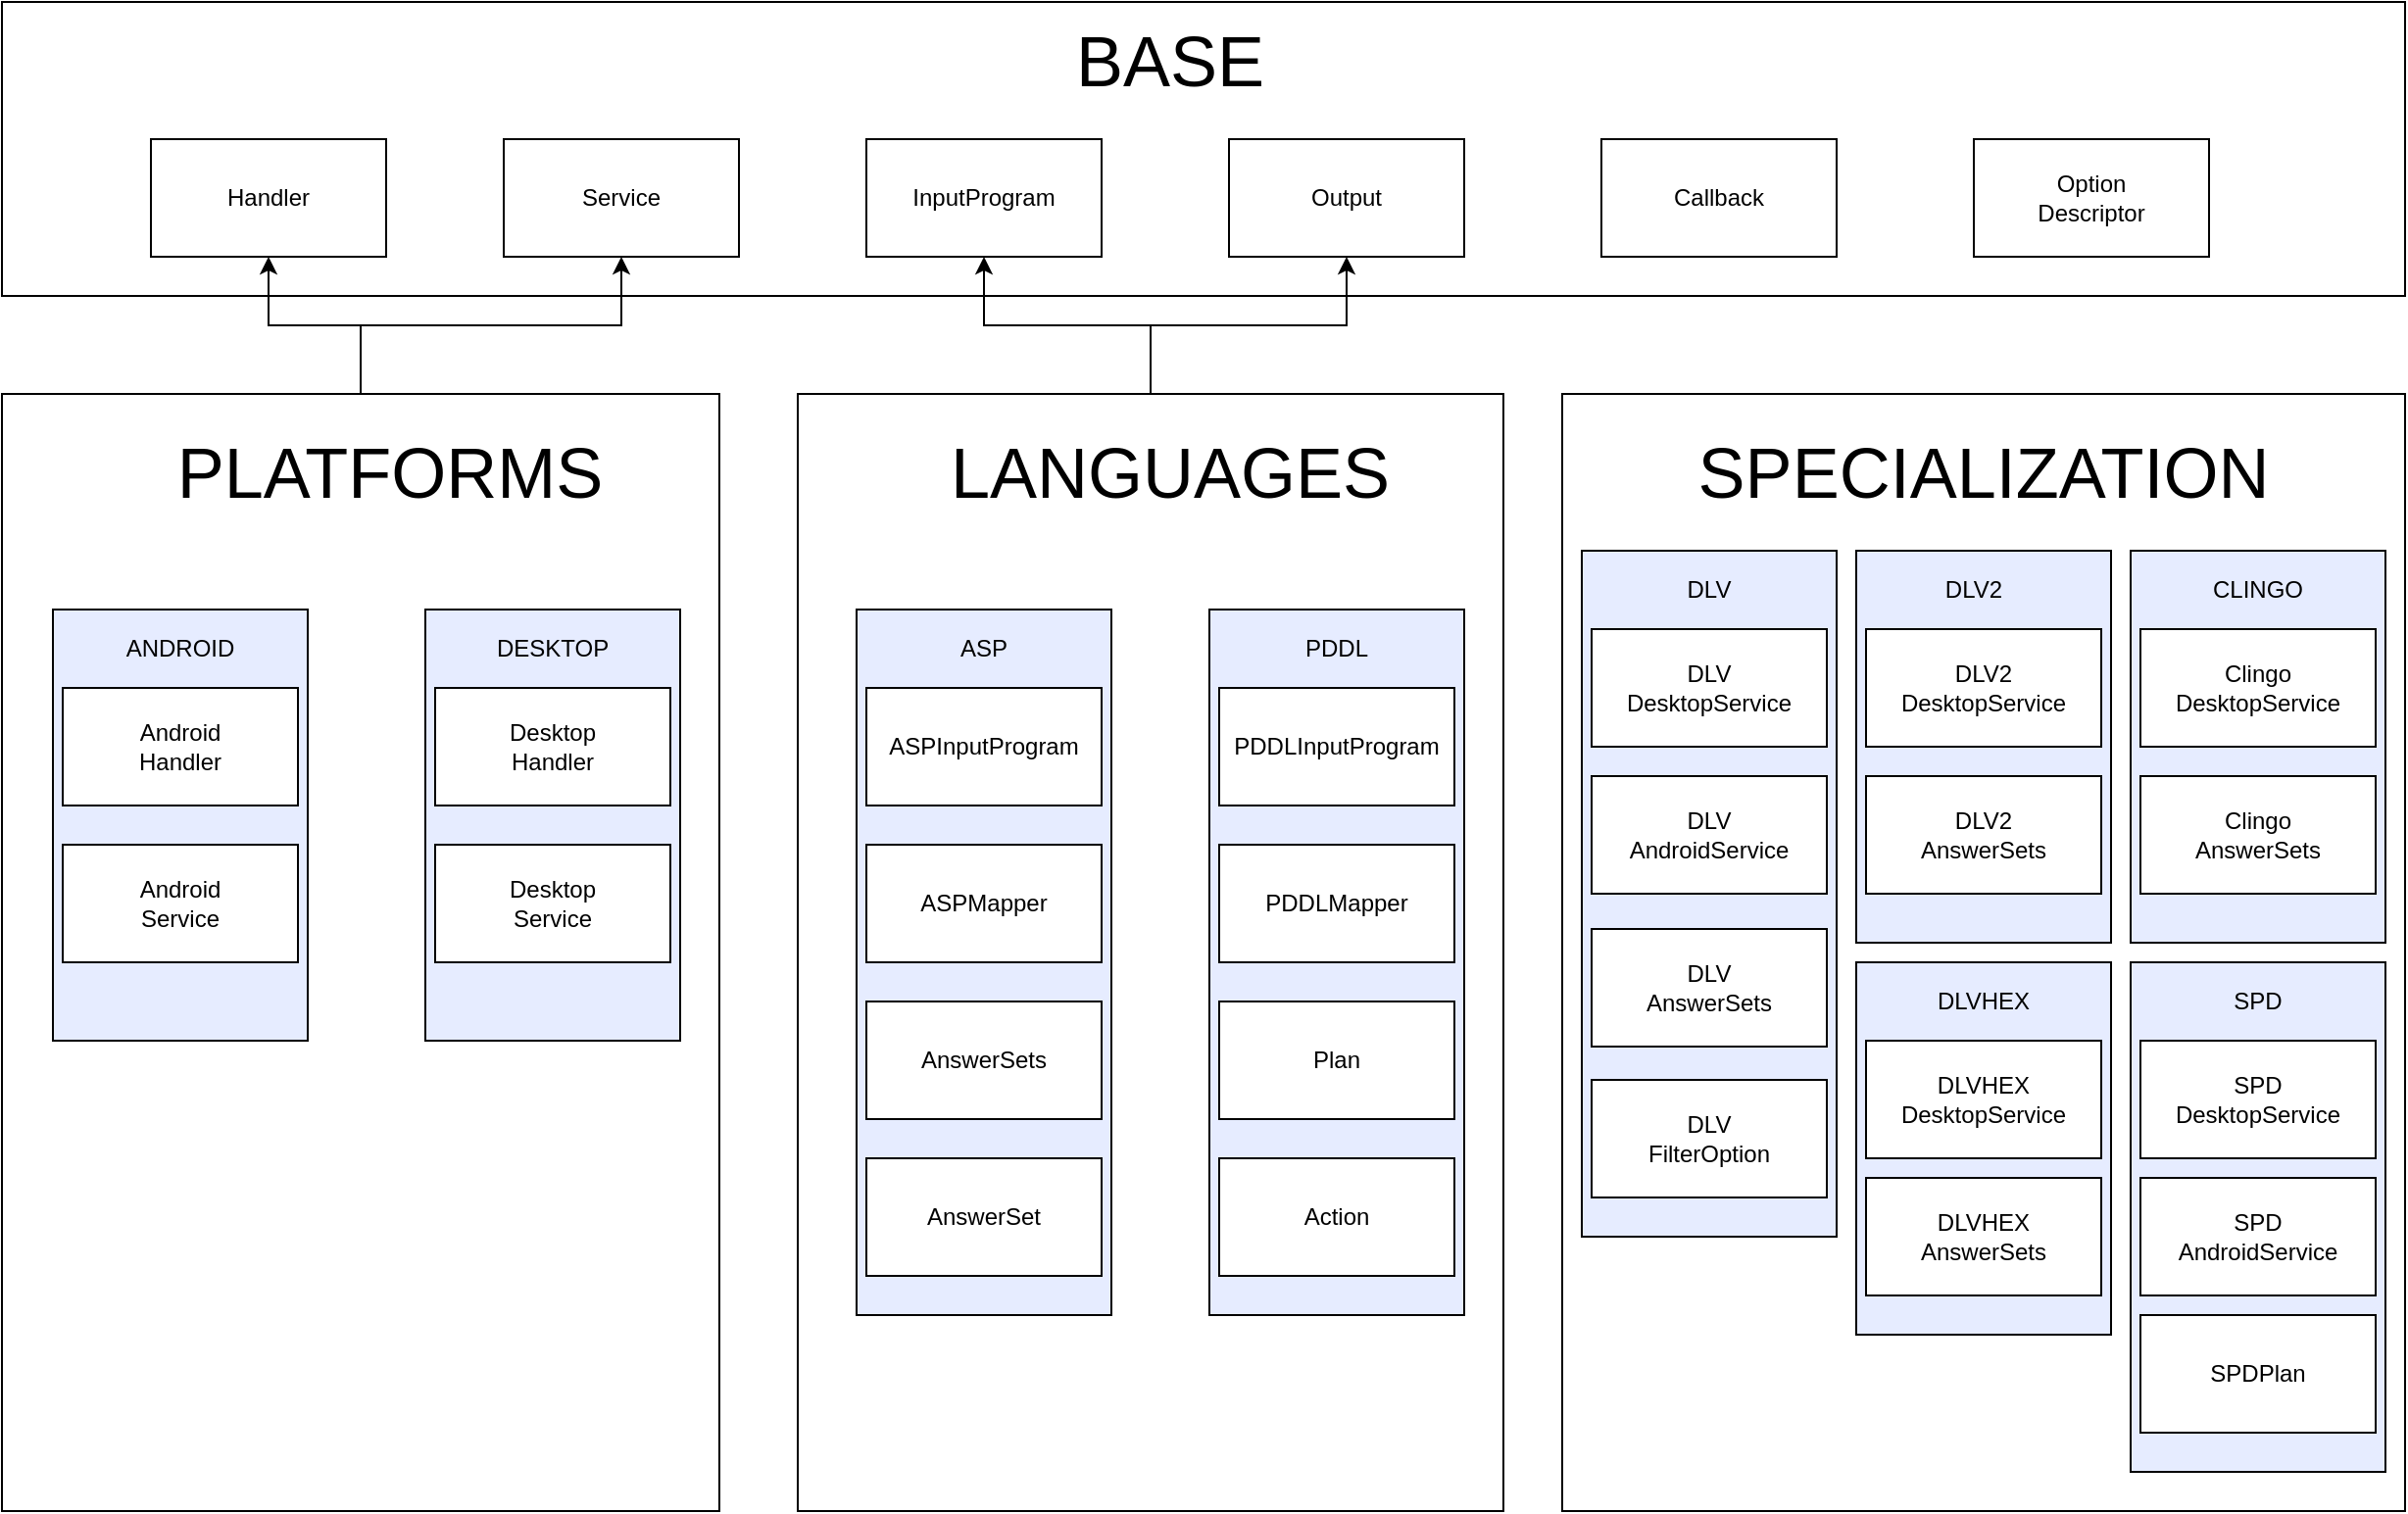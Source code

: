 <mxfile version="13.3.9" type="device"><diagram id="Fj9x7O_CkZr_U7ihlCWw" name="Page-1"><mxGraphModel dx="2612" dy="900" grid="1" gridSize="10" guides="1" tooltips="1" connect="1" arrows="1" fold="1" page="1" pageScale="1" pageWidth="827" pageHeight="1169" math="0" shadow="0"><root><mxCell id="0"/><mxCell id="1" parent="0"/><mxCell id="EeC9ZIgdTXUM18OhbxAr-7" value="" style="rounded=0;whiteSpace=wrap;html=1;" vertex="1" parent="1"><mxGeometry x="284" y="60" width="1226" height="150" as="geometry"/></mxCell><mxCell id="EeC9ZIgdTXUM18OhbxAr-1" value="Handler" style="rounded=0;whiteSpace=wrap;html=1;" vertex="1" parent="1"><mxGeometry x="360" y="130" width="120" height="60" as="geometry"/></mxCell><mxCell id="EeC9ZIgdTXUM18OhbxAr-2" value="Service" style="rounded=0;whiteSpace=wrap;html=1;" vertex="1" parent="1"><mxGeometry x="540" y="130" width="120" height="60" as="geometry"/></mxCell><mxCell id="EeC9ZIgdTXUM18OhbxAr-3" value="Output" style="rounded=0;whiteSpace=wrap;html=1;" vertex="1" parent="1"><mxGeometry x="910" y="130" width="120" height="60" as="geometry"/></mxCell><mxCell id="EeC9ZIgdTXUM18OhbxAr-4" value="InputProgram" style="rounded=0;whiteSpace=wrap;html=1;" vertex="1" parent="1"><mxGeometry x="725" y="130" width="120" height="60" as="geometry"/></mxCell><mxCell id="EeC9ZIgdTXUM18OhbxAr-6" value="&lt;div&gt;Option&lt;/div&gt;&lt;div&gt;Descriptor&lt;br&gt;&lt;/div&gt;" style="rounded=0;whiteSpace=wrap;html=1;" vertex="1" parent="1"><mxGeometry x="1290" y="130" width="120" height="60" as="geometry"/></mxCell><mxCell id="EeC9ZIgdTXUM18OhbxAr-60" style="edgeStyle=orthogonalEdgeStyle;rounded=0;orthogonalLoop=1;jettySize=auto;html=1;entryX=0.5;entryY=1;entryDx=0;entryDy=0;" edge="1" parent="1" source="EeC9ZIgdTXUM18OhbxAr-8" target="EeC9ZIgdTXUM18OhbxAr-1"><mxGeometry relative="1" as="geometry"/></mxCell><mxCell id="EeC9ZIgdTXUM18OhbxAr-61" style="edgeStyle=orthogonalEdgeStyle;rounded=0;orthogonalLoop=1;jettySize=auto;html=1;entryX=0.5;entryY=1;entryDx=0;entryDy=0;" edge="1" parent="1" source="EeC9ZIgdTXUM18OhbxAr-8" target="EeC9ZIgdTXUM18OhbxAr-2"><mxGeometry relative="1" as="geometry"/></mxCell><mxCell id="EeC9ZIgdTXUM18OhbxAr-8" value="" style="rounded=0;whiteSpace=wrap;html=1;" vertex="1" parent="1"><mxGeometry x="284" y="260" width="366" height="570" as="geometry"/></mxCell><mxCell id="EeC9ZIgdTXUM18OhbxAr-9" value="" style="rounded=0;whiteSpace=wrap;html=1;fillColor=#E6ECFF;" vertex="1" parent="1"><mxGeometry x="310" y="370" width="130" height="220" as="geometry"/></mxCell><mxCell id="EeC9ZIgdTXUM18OhbxAr-10" value="" style="rounded=0;whiteSpace=wrap;html=1;fillColor=#E6ECFF;" vertex="1" parent="1"><mxGeometry x="500" y="370" width="130" height="220" as="geometry"/></mxCell><mxCell id="EeC9ZIgdTXUM18OhbxAr-11" value="&lt;font style=&quot;font-size: 36px&quot;&gt;PLATFORM&lt;/font&gt;&lt;font style=&quot;font-size: 36px&quot;&gt;S&lt;/font&gt;" style="text;html=1;strokeColor=none;fillColor=none;align=center;verticalAlign=middle;whiteSpace=wrap;rounded=0;" vertex="1" parent="1"><mxGeometry x="352" y="290" width="260" height="20" as="geometry"/></mxCell><mxCell id="EeC9ZIgdTXUM18OhbxAr-12" value="&lt;font style=&quot;font-size: 36px&quot;&gt;BASE&lt;/font&gt;" style="text;html=1;strokeColor=none;fillColor=none;align=center;verticalAlign=middle;whiteSpace=wrap;rounded=0;" vertex="1" parent="1"><mxGeometry x="750" y="80" width="260" height="20" as="geometry"/></mxCell><mxCell id="EeC9ZIgdTXUM18OhbxAr-13" value="&lt;div&gt;Android&lt;/div&gt;&lt;div&gt;Handler&lt;br&gt;&lt;/div&gt;" style="rounded=0;whiteSpace=wrap;html=1;fillColor=#FFFFFF;" vertex="1" parent="1"><mxGeometry x="315" y="410" width="120" height="60" as="geometry"/></mxCell><mxCell id="EeC9ZIgdTXUM18OhbxAr-14" value="&lt;div&gt;Android&lt;/div&gt;&lt;div&gt;Service&lt;br&gt;&lt;/div&gt;" style="rounded=0;whiteSpace=wrap;html=1;fillColor=#FFFFFF;" vertex="1" parent="1"><mxGeometry x="315" y="490" width="120" height="60" as="geometry"/></mxCell><mxCell id="EeC9ZIgdTXUM18OhbxAr-15" value="&lt;div&gt;Desktop&lt;/div&gt;&lt;div&gt;Handler&lt;br&gt;&lt;/div&gt;" style="rounded=0;whiteSpace=wrap;html=1;fillColor=#FFFFFF;" vertex="1" parent="1"><mxGeometry x="505" y="410" width="120" height="60" as="geometry"/></mxCell><mxCell id="EeC9ZIgdTXUM18OhbxAr-16" value="&lt;div&gt;Desktop&lt;/div&gt;&lt;div&gt;Service&lt;br&gt;&lt;/div&gt;" style="rounded=0;whiteSpace=wrap;html=1;fillColor=#FFFFFF;" vertex="1" parent="1"><mxGeometry x="505" y="490" width="120" height="60" as="geometry"/></mxCell><mxCell id="EeC9ZIgdTXUM18OhbxAr-17" value="ANDROID" style="text;html=1;strokeColor=none;fillColor=none;align=center;verticalAlign=middle;whiteSpace=wrap;rounded=0;" vertex="1" parent="1"><mxGeometry x="355" y="380" width="40" height="20" as="geometry"/></mxCell><mxCell id="EeC9ZIgdTXUM18OhbxAr-18" value="DESKTOP" style="text;html=1;strokeColor=none;fillColor=none;align=center;verticalAlign=middle;whiteSpace=wrap;rounded=0;" vertex="1" parent="1"><mxGeometry x="545" y="380" width="40" height="20" as="geometry"/></mxCell><mxCell id="EeC9ZIgdTXUM18OhbxAr-62" style="edgeStyle=orthogonalEdgeStyle;rounded=0;orthogonalLoop=1;jettySize=auto;html=1;entryX=0.5;entryY=1;entryDx=0;entryDy=0;" edge="1" parent="1" source="EeC9ZIgdTXUM18OhbxAr-19" target="EeC9ZIgdTXUM18OhbxAr-4"><mxGeometry relative="1" as="geometry"/></mxCell><mxCell id="EeC9ZIgdTXUM18OhbxAr-63" style="edgeStyle=orthogonalEdgeStyle;rounded=0;orthogonalLoop=1;jettySize=auto;html=1;entryX=0.5;entryY=1;entryDx=0;entryDy=0;" edge="1" parent="1" source="EeC9ZIgdTXUM18OhbxAr-19" target="EeC9ZIgdTXUM18OhbxAr-3"><mxGeometry relative="1" as="geometry"/></mxCell><mxCell id="EeC9ZIgdTXUM18OhbxAr-19" value="" style="rounded=0;whiteSpace=wrap;html=1;fillColor=#FFFFFF;" vertex="1" parent="1"><mxGeometry x="690" y="260" width="360" height="570" as="geometry"/></mxCell><mxCell id="EeC9ZIgdTXUM18OhbxAr-20" value="&lt;font style=&quot;font-size: 36px&quot;&gt;LANGUAGES&lt;/font&gt;" style="text;html=1;strokeColor=none;fillColor=none;align=center;verticalAlign=middle;whiteSpace=wrap;rounded=0;" vertex="1" parent="1"><mxGeometry x="750" y="290" width="260" height="20" as="geometry"/></mxCell><mxCell id="EeC9ZIgdTXUM18OhbxAr-21" value="" style="rounded=0;whiteSpace=wrap;html=1;fillColor=#E6ECFF;" vertex="1" parent="1"><mxGeometry x="720" y="370" width="130" height="360" as="geometry"/></mxCell><mxCell id="EeC9ZIgdTXUM18OhbxAr-22" value="" style="rounded=0;whiteSpace=wrap;html=1;fillColor=#E6ECFF;" vertex="1" parent="1"><mxGeometry x="900" y="370" width="130" height="360" as="geometry"/></mxCell><mxCell id="EeC9ZIgdTXUM18OhbxAr-23" value="ASP" style="text;html=1;strokeColor=none;fillColor=none;align=center;verticalAlign=middle;whiteSpace=wrap;rounded=0;" vertex="1" parent="1"><mxGeometry x="765" y="380" width="40" height="20" as="geometry"/></mxCell><mxCell id="EeC9ZIgdTXUM18OhbxAr-25" value="ASPInputProgram" style="rounded=0;whiteSpace=wrap;html=1;fillColor=#FFFFFF;" vertex="1" parent="1"><mxGeometry x="725" y="410" width="120" height="60" as="geometry"/></mxCell><mxCell id="EeC9ZIgdTXUM18OhbxAr-26" value="ASPMapper" style="rounded=0;whiteSpace=wrap;html=1;fillColor=#FFFFFF;" vertex="1" parent="1"><mxGeometry x="725" y="490" width="120" height="60" as="geometry"/></mxCell><mxCell id="EeC9ZIgdTXUM18OhbxAr-27" value="AnswerSets" style="rounded=0;whiteSpace=wrap;html=1;fillColor=#FFFFFF;" vertex="1" parent="1"><mxGeometry x="725" y="570" width="120" height="60" as="geometry"/></mxCell><mxCell id="EeC9ZIgdTXUM18OhbxAr-28" value="AnswerSet" style="rounded=0;whiteSpace=wrap;html=1;fillColor=#FFFFFF;" vertex="1" parent="1"><mxGeometry x="725" y="650" width="120" height="60" as="geometry"/></mxCell><mxCell id="EeC9ZIgdTXUM18OhbxAr-29" value="PDDL" style="text;html=1;strokeColor=none;fillColor=none;align=center;verticalAlign=middle;whiteSpace=wrap;rounded=0;" vertex="1" parent="1"><mxGeometry x="945" y="380" width="40" height="20" as="geometry"/></mxCell><mxCell id="EeC9ZIgdTXUM18OhbxAr-30" value="PDDLInputProgram" style="rounded=0;whiteSpace=wrap;html=1;fillColor=#FFFFFF;" vertex="1" parent="1"><mxGeometry x="905" y="410" width="120" height="60" as="geometry"/></mxCell><mxCell id="EeC9ZIgdTXUM18OhbxAr-31" value="PDDLMapper" style="rounded=0;whiteSpace=wrap;html=1;fillColor=#FFFFFF;" vertex="1" parent="1"><mxGeometry x="905" y="490" width="120" height="60" as="geometry"/></mxCell><mxCell id="EeC9ZIgdTXUM18OhbxAr-32" value="Plan" style="rounded=0;whiteSpace=wrap;html=1;fillColor=#FFFFFF;" vertex="1" parent="1"><mxGeometry x="905" y="570" width="120" height="60" as="geometry"/></mxCell><mxCell id="EeC9ZIgdTXUM18OhbxAr-33" value="Action" style="rounded=0;whiteSpace=wrap;html=1;fillColor=#FFFFFF;" vertex="1" parent="1"><mxGeometry x="905" y="650" width="120" height="60" as="geometry"/></mxCell><mxCell id="EeC9ZIgdTXUM18OhbxAr-34" value="Callback" style="rounded=0;whiteSpace=wrap;html=1;fillColor=#FFFFFF;" vertex="1" parent="1"><mxGeometry x="1100" y="130" width="120" height="60" as="geometry"/></mxCell><mxCell id="EeC9ZIgdTXUM18OhbxAr-35" value="" style="rounded=0;whiteSpace=wrap;html=1;fillColor=#FFFFFF;" vertex="1" parent="1"><mxGeometry x="1080" y="260" width="430" height="570" as="geometry"/></mxCell><mxCell id="EeC9ZIgdTXUM18OhbxAr-36" value="&lt;font style=&quot;font-size: 36px&quot;&gt;SPECIALIZATION&lt;/font&gt;" style="text;html=1;strokeColor=none;fillColor=none;align=center;verticalAlign=middle;whiteSpace=wrap;rounded=0;" vertex="1" parent="1"><mxGeometry x="1165" y="290" width="260" height="20" as="geometry"/></mxCell><mxCell id="EeC9ZIgdTXUM18OhbxAr-37" value="" style="rounded=0;whiteSpace=wrap;html=1;fillColor=#E6ECFF;" vertex="1" parent="1"><mxGeometry x="1090" y="340" width="130" height="350" as="geometry"/></mxCell><mxCell id="EeC9ZIgdTXUM18OhbxAr-38" value="DLV" style="text;html=1;strokeColor=none;fillColor=none;align=center;verticalAlign=middle;whiteSpace=wrap;rounded=0;" vertex="1" parent="1"><mxGeometry x="1135" y="350" width="40" height="20" as="geometry"/></mxCell><mxCell id="EeC9ZIgdTXUM18OhbxAr-39" value="&lt;div&gt;DLV&lt;/div&gt;&lt;div&gt;DesktopService&lt;br&gt;&lt;/div&gt;" style="rounded=0;whiteSpace=wrap;html=1;fillColor=#FFFFFF;" vertex="1" parent="1"><mxGeometry x="1095" y="380" width="120" height="60" as="geometry"/></mxCell><mxCell id="EeC9ZIgdTXUM18OhbxAr-40" value="&lt;div&gt;DLV&lt;/div&gt;&lt;div&gt;AndroidService&lt;br&gt;&lt;/div&gt;" style="rounded=0;whiteSpace=wrap;html=1;fillColor=#FFFFFF;" vertex="1" parent="1"><mxGeometry x="1095" y="455" width="120" height="60" as="geometry"/></mxCell><mxCell id="EeC9ZIgdTXUM18OhbxAr-41" value="&lt;div&gt;DLV&lt;/div&gt;&lt;div&gt;AnswerSets&lt;br&gt;&lt;/div&gt;" style="rounded=0;whiteSpace=wrap;html=1;fillColor=#FFFFFF;" vertex="1" parent="1"><mxGeometry x="1095" y="533" width="120" height="60" as="geometry"/></mxCell><mxCell id="EeC9ZIgdTXUM18OhbxAr-42" value="&lt;div&gt;DLV&lt;/div&gt;&lt;div&gt;FilterOption&lt;br&gt;&lt;/div&gt;" style="rounded=0;whiteSpace=wrap;html=1;fillColor=#FFFFFF;" vertex="1" parent="1"><mxGeometry x="1095" y="610" width="120" height="60" as="geometry"/></mxCell><mxCell id="EeC9ZIgdTXUM18OhbxAr-43" value="" style="rounded=0;whiteSpace=wrap;html=1;fillColor=#E6ECFF;" vertex="1" parent="1"><mxGeometry x="1230" y="340" width="130" height="200" as="geometry"/></mxCell><mxCell id="EeC9ZIgdTXUM18OhbxAr-44" value="DLV2" style="text;html=1;strokeColor=none;fillColor=none;align=center;verticalAlign=middle;whiteSpace=wrap;rounded=0;" vertex="1" parent="1"><mxGeometry x="1270" y="350" width="40" height="20" as="geometry"/></mxCell><mxCell id="EeC9ZIgdTXUM18OhbxAr-45" value="&lt;div&gt;DLV2&lt;/div&gt;&lt;div&gt;DesktopService&lt;br&gt;&lt;/div&gt;" style="rounded=0;whiteSpace=wrap;html=1;fillColor=#FFFFFF;" vertex="1" parent="1"><mxGeometry x="1235" y="380" width="120" height="60" as="geometry"/></mxCell><mxCell id="EeC9ZIgdTXUM18OhbxAr-46" value="&lt;div&gt;DLV2&lt;/div&gt;&lt;div&gt;AnswerSets&lt;br&gt;&lt;/div&gt;" style="rounded=0;whiteSpace=wrap;html=1;fillColor=#FFFFFF;" vertex="1" parent="1"><mxGeometry x="1235" y="455" width="120" height="60" as="geometry"/></mxCell><mxCell id="EeC9ZIgdTXUM18OhbxAr-47" value="" style="rounded=0;whiteSpace=wrap;html=1;fillColor=#E6ECFF;" vertex="1" parent="1"><mxGeometry x="1230" y="550" width="130" height="190" as="geometry"/></mxCell><mxCell id="EeC9ZIgdTXUM18OhbxAr-48" value="DLVHEX" style="text;html=1;strokeColor=none;fillColor=none;align=center;verticalAlign=middle;whiteSpace=wrap;rounded=0;" vertex="1" parent="1"><mxGeometry x="1275" y="560" width="40" height="20" as="geometry"/></mxCell><mxCell id="EeC9ZIgdTXUM18OhbxAr-49" value="&lt;div&gt;DLVHEX&lt;/div&gt;&lt;div&gt;DesktopService&lt;br&gt;&lt;/div&gt;" style="rounded=0;whiteSpace=wrap;html=1;fillColor=#FFFFFF;" vertex="1" parent="1"><mxGeometry x="1235" y="590" width="120" height="60" as="geometry"/></mxCell><mxCell id="EeC9ZIgdTXUM18OhbxAr-50" value="&lt;div&gt;DLVHEX&lt;/div&gt;&lt;div&gt;AnswerSets&lt;br&gt;&lt;/div&gt;" style="rounded=0;whiteSpace=wrap;html=1;fillColor=#FFFFFF;" vertex="1" parent="1"><mxGeometry x="1235" y="660" width="120" height="60" as="geometry"/></mxCell><mxCell id="EeC9ZIgdTXUM18OhbxAr-51" value="" style="rounded=0;whiteSpace=wrap;html=1;fillColor=#E6ECFF;" vertex="1" parent="1"><mxGeometry x="1370" y="340" width="130" height="200" as="geometry"/></mxCell><mxCell id="EeC9ZIgdTXUM18OhbxAr-52" value="CLINGO" style="text;html=1;strokeColor=none;fillColor=none;align=center;verticalAlign=middle;whiteSpace=wrap;rounded=0;" vertex="1" parent="1"><mxGeometry x="1415" y="350" width="40" height="20" as="geometry"/></mxCell><mxCell id="EeC9ZIgdTXUM18OhbxAr-53" value="&lt;div&gt;Clingo&lt;/div&gt;&lt;div&gt;DesktopService&lt;br&gt;&lt;/div&gt;" style="rounded=0;whiteSpace=wrap;html=1;fillColor=#FFFFFF;" vertex="1" parent="1"><mxGeometry x="1375" y="380" width="120" height="60" as="geometry"/></mxCell><mxCell id="EeC9ZIgdTXUM18OhbxAr-54" value="&lt;div&gt;Clingo&lt;/div&gt;&lt;div&gt;AnswerSets&lt;br&gt;&lt;/div&gt;" style="rounded=0;whiteSpace=wrap;html=1;fillColor=#FFFFFF;" vertex="1" parent="1"><mxGeometry x="1375" y="455" width="120" height="60" as="geometry"/></mxCell><mxCell id="EeC9ZIgdTXUM18OhbxAr-55" value="" style="rounded=0;whiteSpace=wrap;html=1;fillColor=#E6ECFF;" vertex="1" parent="1"><mxGeometry x="1370" y="550" width="130" height="260" as="geometry"/></mxCell><mxCell id="EeC9ZIgdTXUM18OhbxAr-56" value="SPD" style="text;html=1;strokeColor=none;fillColor=none;align=center;verticalAlign=middle;whiteSpace=wrap;rounded=0;" vertex="1" parent="1"><mxGeometry x="1415" y="560" width="40" height="20" as="geometry"/></mxCell><mxCell id="EeC9ZIgdTXUM18OhbxAr-57" value="&lt;div&gt;SPD&lt;/div&gt;&lt;div&gt;DesktopService&lt;br&gt;&lt;/div&gt;" style="rounded=0;whiteSpace=wrap;html=1;fillColor=#FFFFFF;" vertex="1" parent="1"><mxGeometry x="1375" y="590" width="120" height="60" as="geometry"/></mxCell><mxCell id="EeC9ZIgdTXUM18OhbxAr-58" value="&lt;div&gt;SPD&lt;/div&gt;&lt;div&gt;AndroidService&lt;br&gt;&lt;/div&gt;" style="rounded=0;whiteSpace=wrap;html=1;fillColor=#FFFFFF;" vertex="1" parent="1"><mxGeometry x="1375" y="660" width="120" height="60" as="geometry"/></mxCell><mxCell id="EeC9ZIgdTXUM18OhbxAr-59" value="SPDPlan" style="rounded=0;whiteSpace=wrap;html=1;fillColor=#FFFFFF;" vertex="1" parent="1"><mxGeometry x="1375" y="730" width="120" height="60" as="geometry"/></mxCell></root></mxGraphModel></diagram></mxfile>